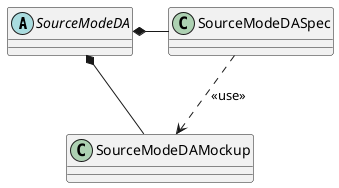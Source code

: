 @startuml
'https://plantuml.com/class-diagram

abstract class SourceModeDA

SourceModeDA *- SourceModeDASpec
SourceModeDASpec ..> SourceModeDAMockup : <<use>>
SourceModeDA *- SourceModeDAMockup
@enduml
